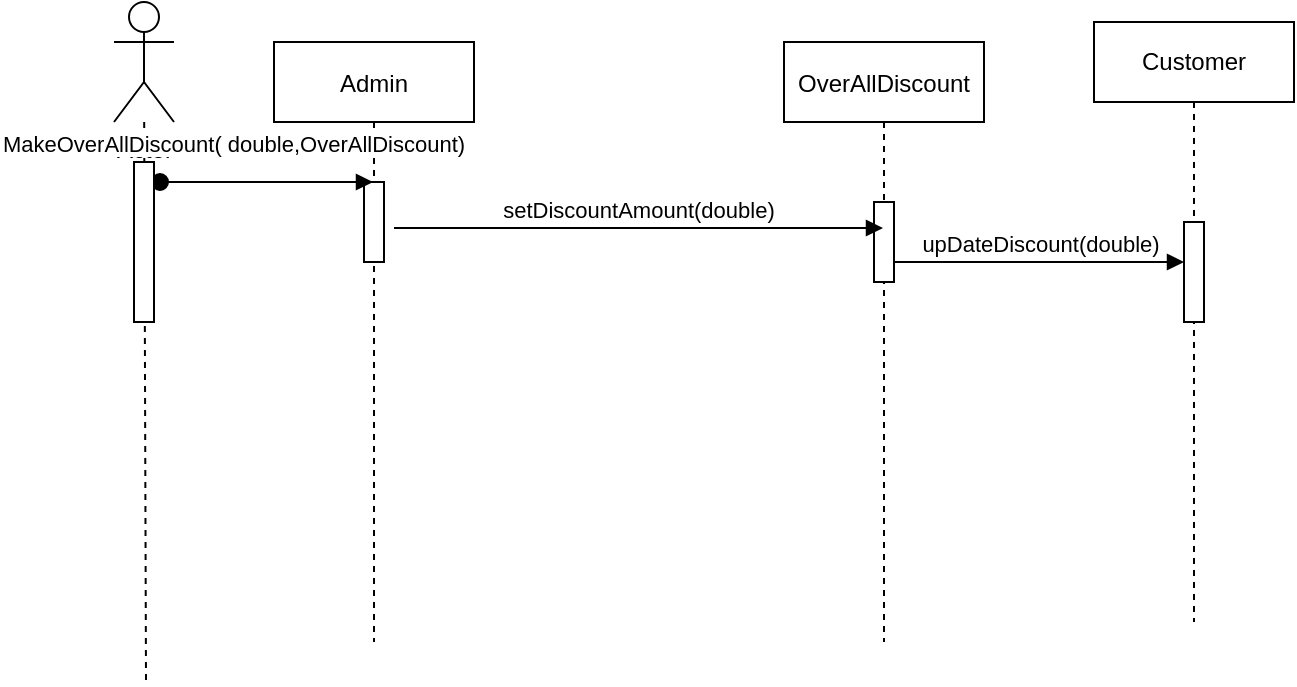 <mxfile version="13.9.9" type="device"><diagram id="kgpKYQtTHZ0yAKxKKP6v" name="Page-1"><mxGraphModel dx="1951" dy="510" grid="1" gridSize="10" guides="1" tooltips="1" connect="1" arrows="1" fold="1" page="1" pageScale="1" pageWidth="850" pageHeight="1100" math="0" shadow="0"><root><mxCell id="0"/><mxCell id="1" parent="0"/><mxCell id="3nuBFxr9cyL0pnOWT2aG-1" value="Admin" style="shape=umlLifeline;perimeter=lifelinePerimeter;container=1;collapsible=0;recursiveResize=0;rounded=0;shadow=0;strokeWidth=1;" parent="1" vertex="1"><mxGeometry x="120" y="80" width="100" height="300" as="geometry"/></mxCell><mxCell id="3nuBFxr9cyL0pnOWT2aG-2" value="" style="points=[];perimeter=orthogonalPerimeter;rounded=0;shadow=0;strokeWidth=1;" parent="3nuBFxr9cyL0pnOWT2aG-1" vertex="1"><mxGeometry x="45" y="70" width="10" height="40" as="geometry"/></mxCell><mxCell id="3nuBFxr9cyL0pnOWT2aG-5" value="OverAllDiscount" style="shape=umlLifeline;perimeter=lifelinePerimeter;container=1;collapsible=0;recursiveResize=0;rounded=0;shadow=0;strokeWidth=1;" parent="1" vertex="1"><mxGeometry x="375" y="80" width="100" height="300" as="geometry"/></mxCell><mxCell id="3nuBFxr9cyL0pnOWT2aG-6" value="" style="points=[];perimeter=orthogonalPerimeter;rounded=0;shadow=0;strokeWidth=1;" parent="3nuBFxr9cyL0pnOWT2aG-5" vertex="1"><mxGeometry x="45" y="80" width="10" height="40" as="geometry"/></mxCell><mxCell id="3nuBFxr9cyL0pnOWT2aG-8" value="setDiscountAmount(double)" style="verticalAlign=bottom;endArrow=block;shadow=0;strokeWidth=1;" parent="1" target="3nuBFxr9cyL0pnOWT2aG-5" edge="1"><mxGeometry relative="1" as="geometry"><mxPoint x="180" y="173" as="sourcePoint"/><mxPoint x="350" y="173" as="targetPoint"/></mxGeometry></mxCell><mxCell id="VJdeqJUEvgWlYa1el9AK-2" value="Actor" style="shape=umlActor;verticalLabelPosition=bottom;verticalAlign=top;html=1;outlineConnect=0;" vertex="1" parent="1"><mxGeometry x="40" y="60" width="30" height="60" as="geometry"/></mxCell><mxCell id="VJdeqJUEvgWlYa1el9AK-7" value="Customer" style="shape=umlLifeline;perimeter=lifelinePerimeter;whiteSpace=wrap;html=1;container=1;collapsible=0;recursiveResize=0;outlineConnect=0;" vertex="1" parent="1"><mxGeometry x="530" y="70" width="100" height="300" as="geometry"/></mxCell><mxCell id="VJdeqJUEvgWlYa1el9AK-9" value="" style="html=1;points=[];perimeter=orthogonalPerimeter;" vertex="1" parent="VJdeqJUEvgWlYa1el9AK-7"><mxGeometry x="45" y="100" width="10" height="50" as="geometry"/></mxCell><mxCell id="VJdeqJUEvgWlYa1el9AK-8" value="upDateDiscount(double)" style="html=1;verticalAlign=bottom;endArrow=block;" edge="1" parent="1" target="VJdeqJUEvgWlYa1el9AK-9"><mxGeometry width="80" relative="1" as="geometry"><mxPoint x="430" y="190" as="sourcePoint"/><mxPoint x="510" y="190" as="targetPoint"/></mxGeometry></mxCell><mxCell id="VJdeqJUEvgWlYa1el9AK-10" value="" style="endArrow=none;dashed=1;html=1;" edge="1" parent="1" source="VJdeqJUEvgWlYa1el9AK-2"><mxGeometry width="50" height="50" relative="1" as="geometry"><mxPoint x="60" y="160" as="sourcePoint"/><mxPoint x="56" y="400" as="targetPoint"/></mxGeometry></mxCell><mxCell id="3nuBFxr9cyL0pnOWT2aG-3" value="MakeOverAllDiscount( double,OverAllDiscount)" style="verticalAlign=bottom;startArrow=oval;endArrow=block;startSize=8;shadow=0;strokeWidth=1;exitX=1.3;exitY=0.125;exitDx=0;exitDy=0;exitPerimeter=0;" parent="1" target="3nuBFxr9cyL0pnOWT2aG-1" edge="1" source="VJdeqJUEvgWlYa1el9AK-16"><mxGeometry x="-0.305" y="10" relative="1" as="geometry"><mxPoint x="140" y="150" as="sourcePoint"/><mxPoint x="140" y="190" as="targetPoint"/><mxPoint as="offset"/></mxGeometry></mxCell><mxCell id="VJdeqJUEvgWlYa1el9AK-16" value="" style="html=1;points=[];perimeter=orthogonalPerimeter;" vertex="1" parent="1"><mxGeometry x="50" y="140" width="10" height="80" as="geometry"/></mxCell></root></mxGraphModel></diagram></mxfile>